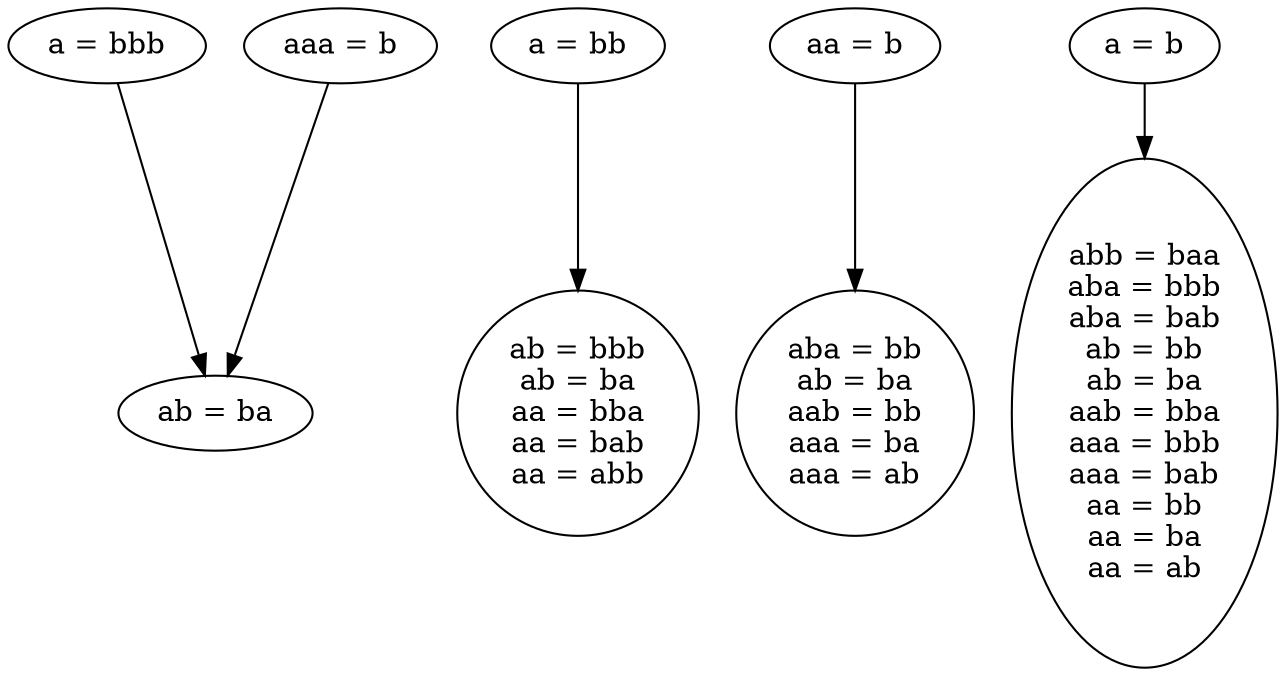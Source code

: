 digraph finite_state_machine {
	rankdir=TB;
	node [shape = ellipse];
	"a = bbb" -> "ab = ba"
	"a = bb" -> "ab = bbb
ab = ba
aa = bba
aa = bab
aa = abb"
	"aa = b" -> "aba = bb
ab = ba
aab = bb
aaa = ba
aaa = ab"
	"a = b" -> "abb = baa
aba = bbb
aba = bab
ab = bb
ab = ba
aab = bba
aaa = bbb
aaa = bab
aa = bb
aa = ba
aa = ab"
	"aaa = b" -> "ab = ba"
}